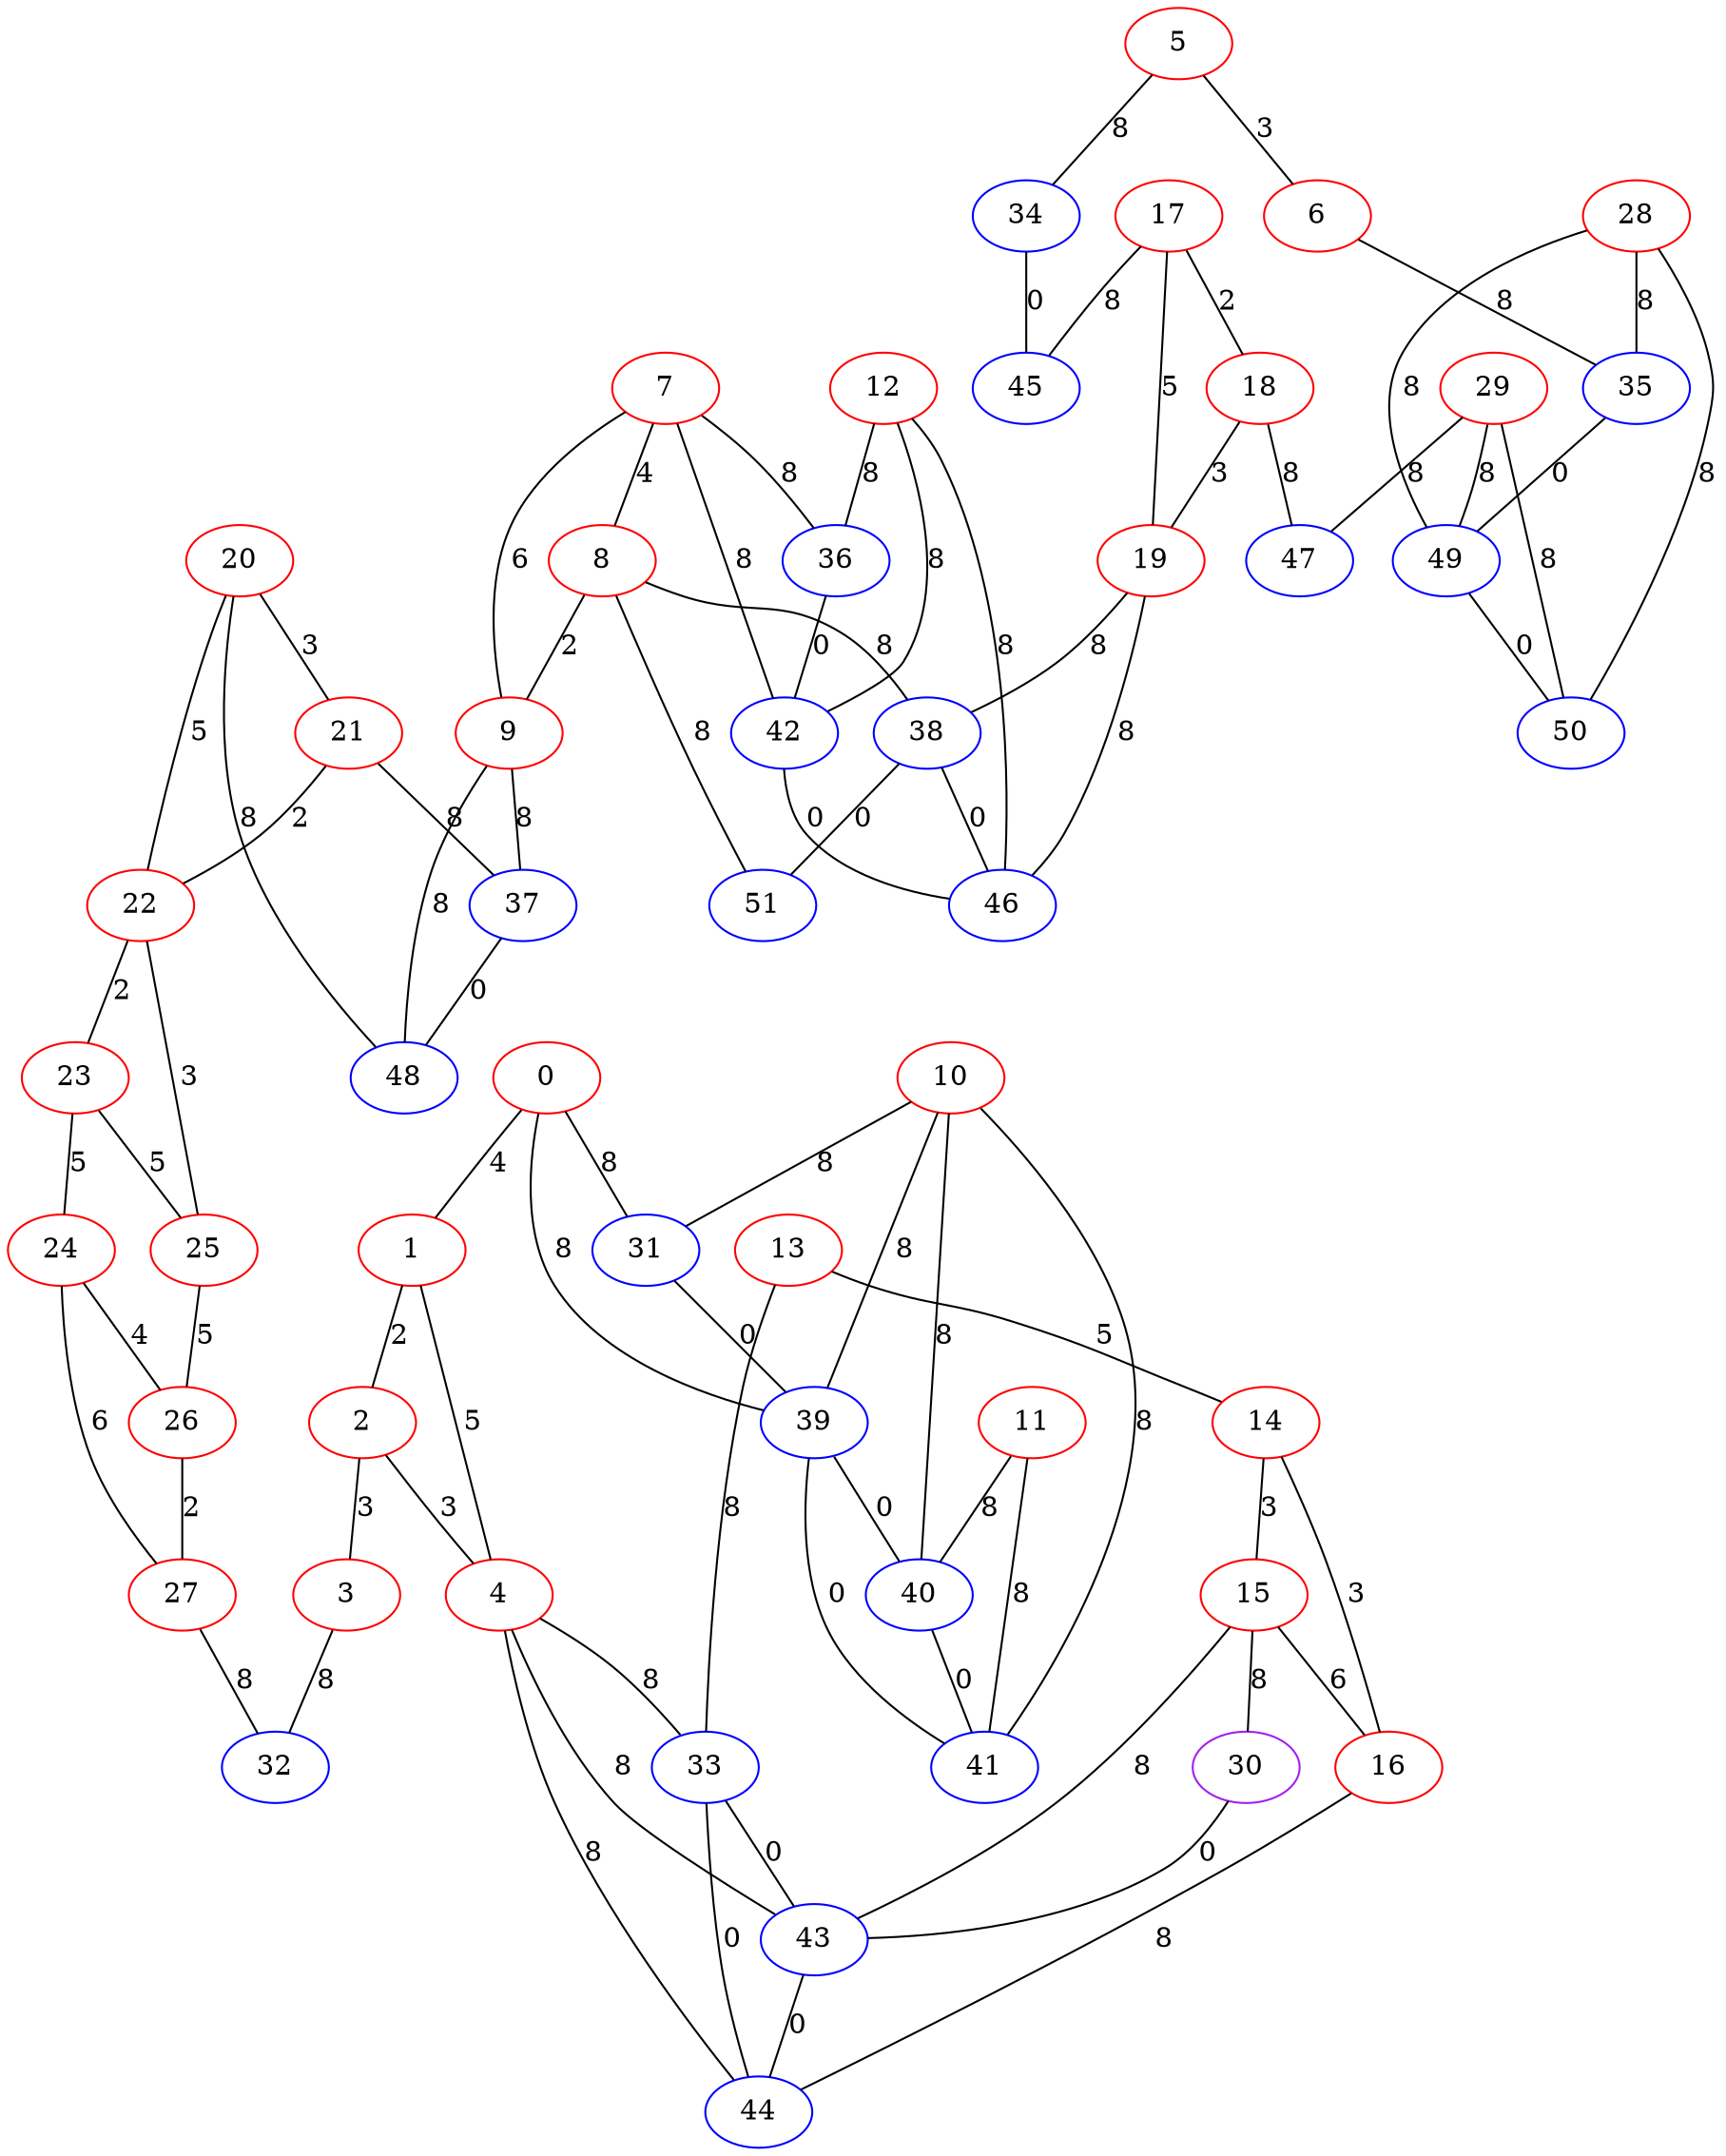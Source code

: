 graph "" {
0 [color=red, weight=1];
1 [color=red, weight=1];
2 [color=red, weight=1];
3 [color=red, weight=1];
4 [color=red, weight=1];
5 [color=red, weight=1];
6 [color=red, weight=1];
7 [color=red, weight=1];
8 [color=red, weight=1];
9 [color=red, weight=1];
10 [color=red, weight=1];
11 [color=red, weight=1];
12 [color=red, weight=1];
13 [color=red, weight=1];
14 [color=red, weight=1];
15 [color=red, weight=1];
16 [color=red, weight=1];
17 [color=red, weight=1];
18 [color=red, weight=1];
19 [color=red, weight=1];
20 [color=red, weight=1];
21 [color=red, weight=1];
22 [color=red, weight=1];
23 [color=red, weight=1];
24 [color=red, weight=1];
25 [color=red, weight=1];
26 [color=red, weight=1];
27 [color=red, weight=1];
28 [color=red, weight=1];
29 [color=red, weight=1];
30 [color=purple, weight=4];
31 [color=blue, weight=3];
32 [color=blue, weight=3];
33 [color=blue, weight=3];
34 [color=blue, weight=3];
35 [color=blue, weight=3];
36 [color=blue, weight=3];
37 [color=blue, weight=3];
38 [color=blue, weight=3];
39 [color=blue, weight=3];
40 [color=blue, weight=3];
41 [color=blue, weight=3];
42 [color=blue, weight=3];
43 [color=blue, weight=3];
44 [color=blue, weight=3];
45 [color=blue, weight=3];
46 [color=blue, weight=3];
47 [color=blue, weight=3];
48 [color=blue, weight=3];
49 [color=blue, weight=3];
50 [color=blue, weight=3];
51 [color=blue, weight=3];
0 -- 1  [key=0, label=4];
0 -- 39  [key=0, label=8];
0 -- 31  [key=0, label=8];
1 -- 2  [key=0, label=2];
1 -- 4  [key=0, label=5];
2 -- 3  [key=0, label=3];
2 -- 4  [key=0, label=3];
3 -- 32  [key=0, label=8];
4 -- 43  [key=0, label=8];
4 -- 44  [key=0, label=8];
4 -- 33  [key=0, label=8];
5 -- 34  [key=0, label=8];
5 -- 6  [key=0, label=3];
6 -- 35  [key=0, label=8];
7 -- 8  [key=0, label=4];
7 -- 9  [key=0, label=6];
7 -- 42  [key=0, label=8];
7 -- 36  [key=0, label=8];
8 -- 9  [key=0, label=2];
8 -- 51  [key=0, label=8];
8 -- 38  [key=0, label=8];
9 -- 48  [key=0, label=8];
9 -- 37  [key=0, label=8];
10 -- 40  [key=0, label=8];
10 -- 41  [key=0, label=8];
10 -- 39  [key=0, label=8];
10 -- 31  [key=0, label=8];
11 -- 40  [key=0, label=8];
11 -- 41  [key=0, label=8];
12 -- 42  [key=0, label=8];
12 -- 36  [key=0, label=8];
12 -- 46  [key=0, label=8];
13 -- 33  [key=0, label=8];
13 -- 14  [key=0, label=5];
14 -- 16  [key=0, label=3];
14 -- 15  [key=0, label=3];
15 -- 16  [key=0, label=6];
15 -- 43  [key=0, label=8];
15 -- 30  [key=0, label=8];
16 -- 44  [key=0, label=8];
17 -- 18  [key=0, label=2];
17 -- 19  [key=0, label=5];
17 -- 45  [key=0, label=8];
18 -- 19  [key=0, label=3];
18 -- 47  [key=0, label=8];
19 -- 46  [key=0, label=8];
19 -- 38  [key=0, label=8];
20 -- 48  [key=0, label=8];
20 -- 21  [key=0, label=3];
20 -- 22  [key=0, label=5];
21 -- 37  [key=0, label=8];
21 -- 22  [key=0, label=2];
22 -- 25  [key=0, label=3];
22 -- 23  [key=0, label=2];
23 -- 24  [key=0, label=5];
23 -- 25  [key=0, label=5];
24 -- 26  [key=0, label=4];
24 -- 27  [key=0, label=6];
25 -- 26  [key=0, label=5];
26 -- 27  [key=0, label=2];
27 -- 32  [key=0, label=8];
28 -- 49  [key=0, label=8];
28 -- 50  [key=0, label=8];
28 -- 35  [key=0, label=8];
29 -- 49  [key=0, label=8];
29 -- 50  [key=0, label=8];
29 -- 47  [key=0, label=8];
30 -- 43  [key=0, label=0];
31 -- 39  [key=0, label=0];
33 -- 43  [key=0, label=0];
33 -- 44  [key=0, label=0];
34 -- 45  [key=0, label=0];
35 -- 49  [key=0, label=0];
36 -- 42  [key=0, label=0];
37 -- 48  [key=0, label=0];
38 -- 51  [key=0, label=0];
38 -- 46  [key=0, label=0];
39 -- 40  [key=0, label=0];
39 -- 41  [key=0, label=0];
40 -- 41  [key=0, label=0];
42 -- 46  [key=0, label=0];
43 -- 44  [key=0, label=0];
49 -- 50  [key=0, label=0];
}
